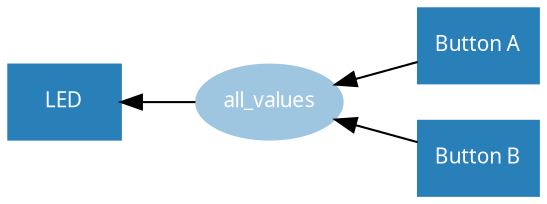 /* vim: set et sw=4 sts=4: */

digraph {
    graph [rankdir=RL];
    edge [arrowhead=normal, style=solid];

    /* Devices */
    node [shape=rect, style=filled, color="#2980b9", fontname=Sans, fontcolor="#ffffff", fontsize=10];

    LED
    button_a [label="Button A"]
    button_b [label="Button B"]

    /* functions */
    node [shape=oval, style=filled, color="#9ec6e0", fontcolor="#ffffff"];

    all_values

    button_a -> all_values;
    button_b -> all_values;
    all_values -> LED;
}
